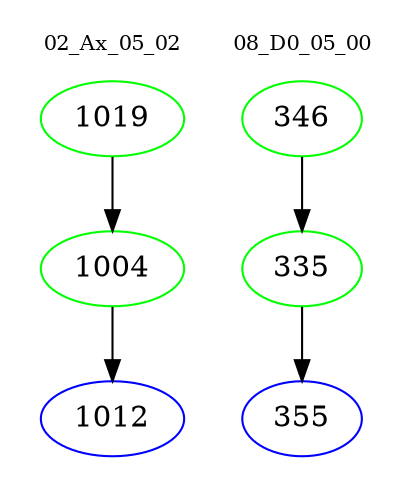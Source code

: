 digraph{
subgraph cluster_0 {
color = white
label = "02_Ax_05_02";
fontsize=10;
T0_1019 [label="1019", color="green"]
T0_1019 -> T0_1004 [color="black"]
T0_1004 [label="1004", color="green"]
T0_1004 -> T0_1012 [color="black"]
T0_1012 [label="1012", color="blue"]
}
subgraph cluster_1 {
color = white
label = "08_D0_05_00";
fontsize=10;
T1_346 [label="346", color="green"]
T1_346 -> T1_335 [color="black"]
T1_335 [label="335", color="green"]
T1_335 -> T1_355 [color="black"]
T1_355 [label="355", color="blue"]
}
}
